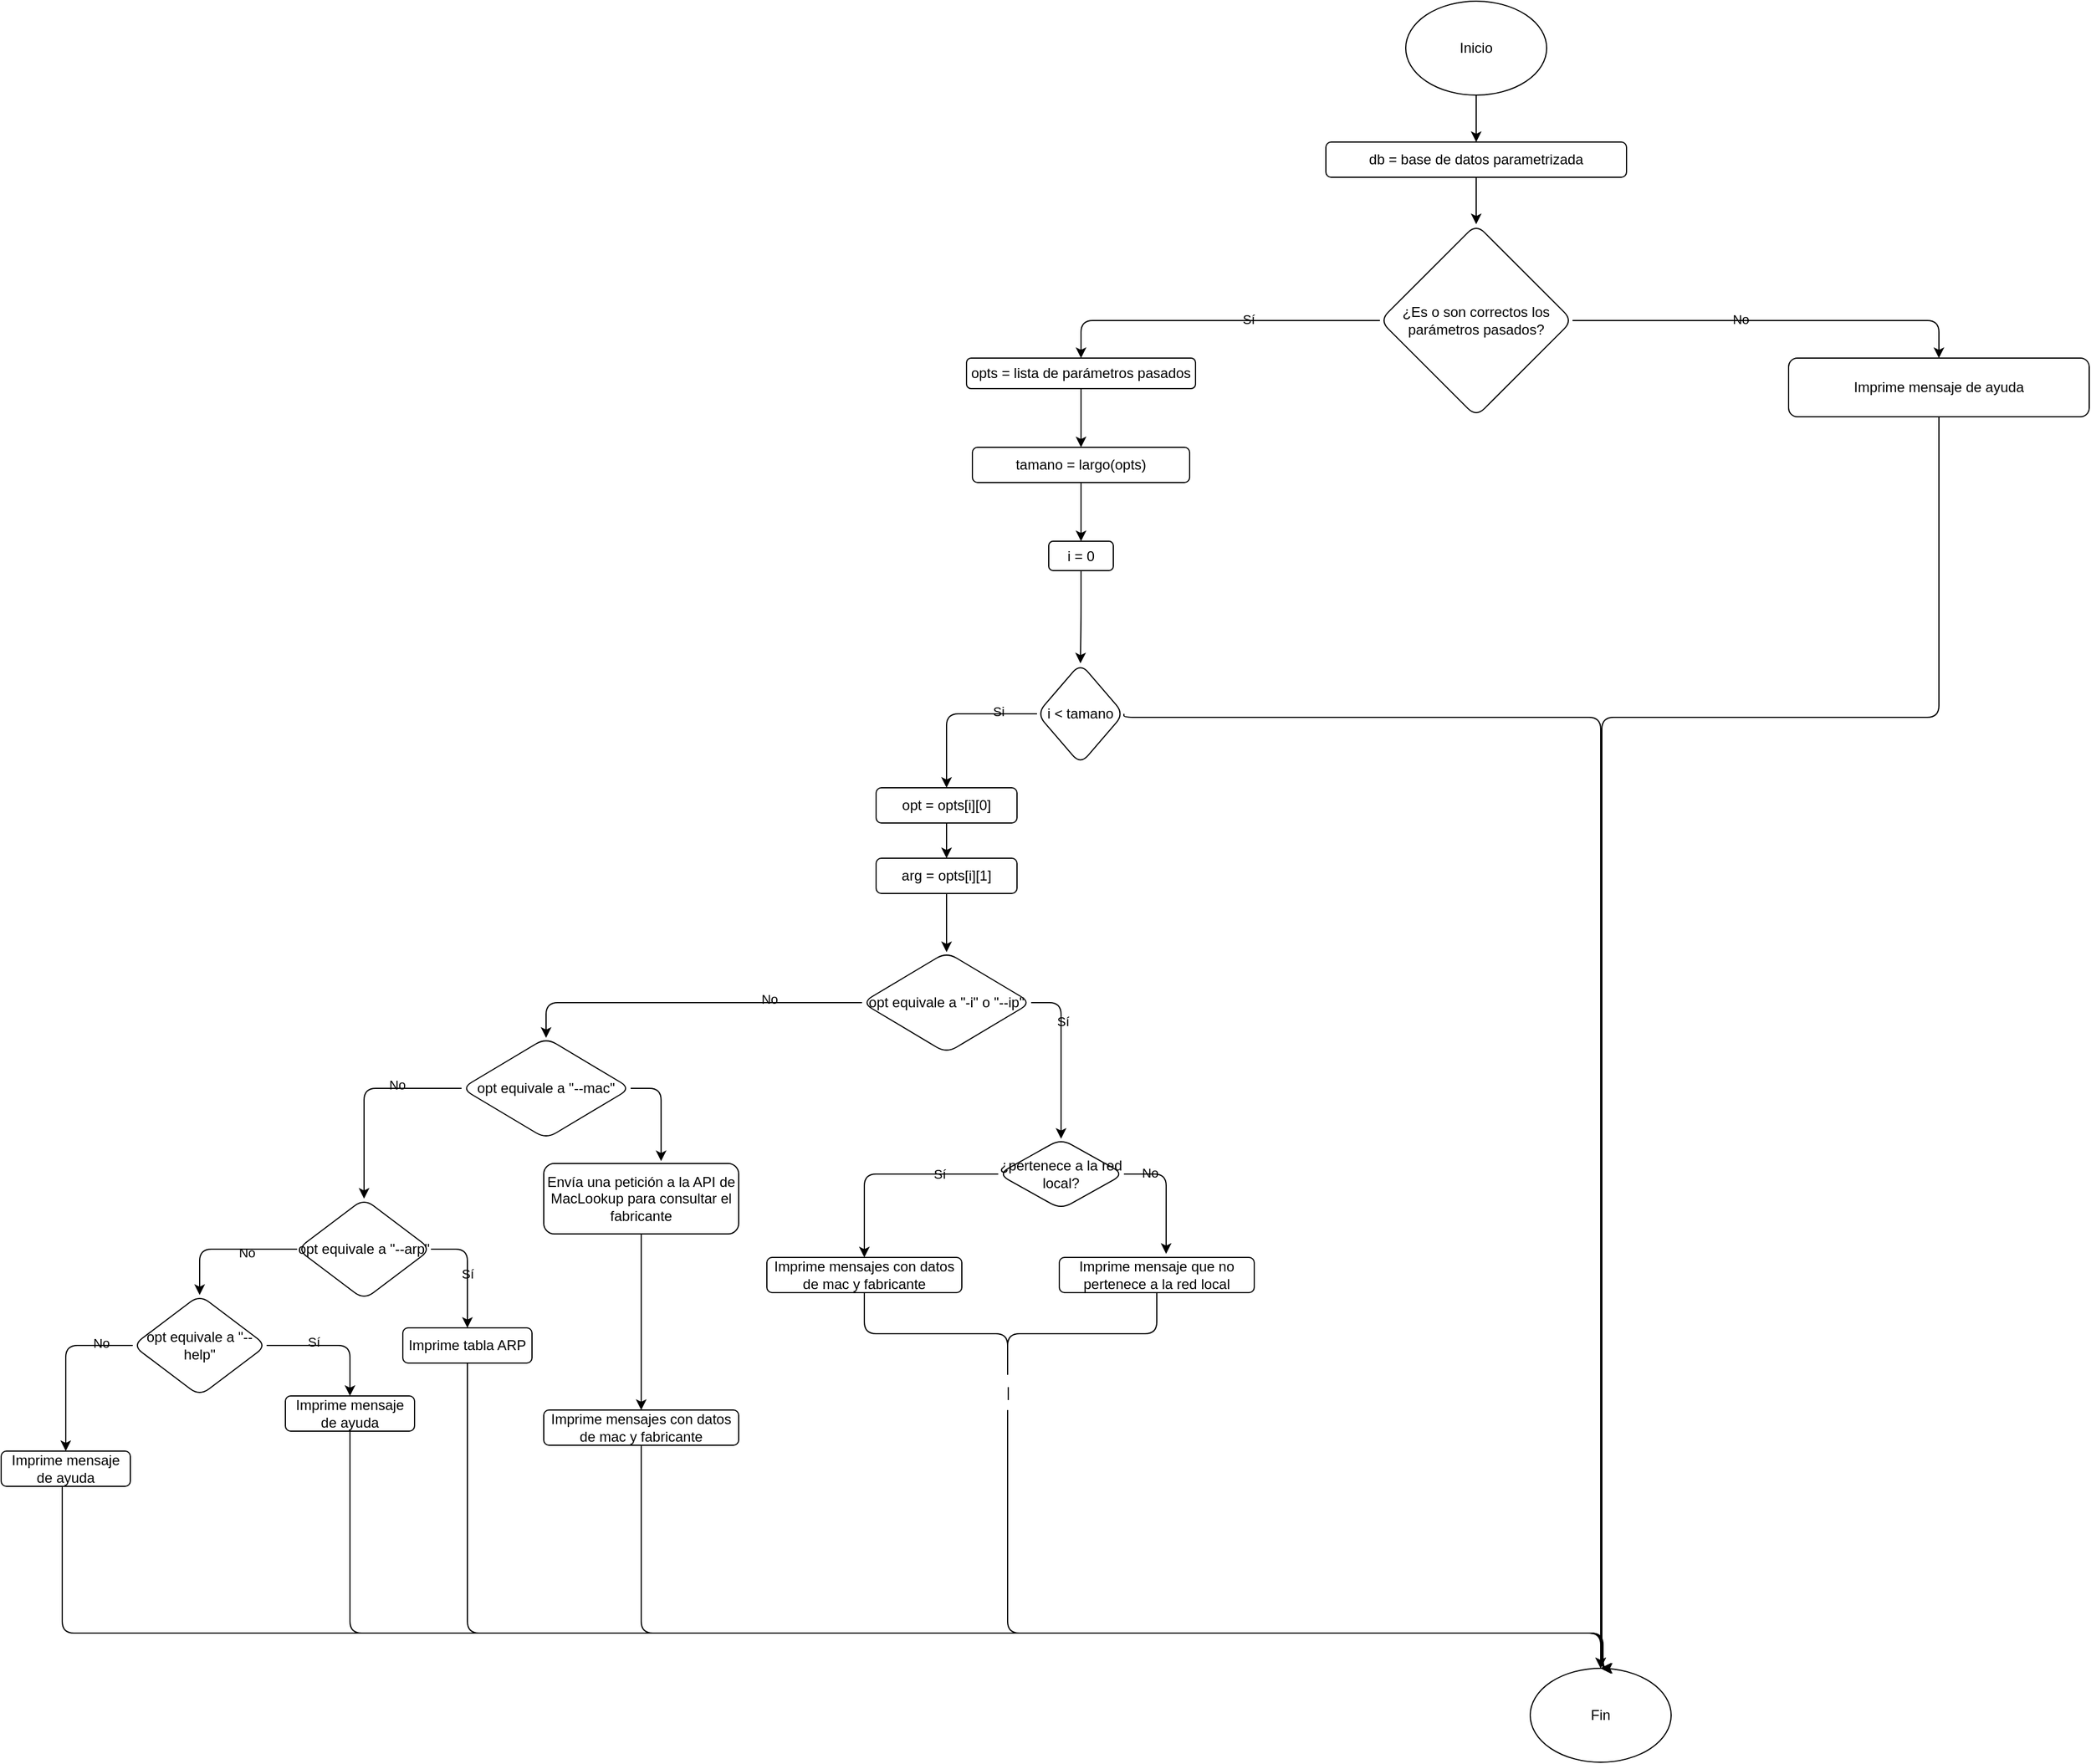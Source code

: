 <mxfile version="22.1.0" type="device">
  <diagram name="Página-1" id="l-oPlU0cFYoGMOp1IMUl">
    <mxGraphModel dx="3088" dy="822" grid="1" gridSize="10" guides="1" tooltips="1" connect="1" arrows="1" fold="1" page="1" pageScale="1" pageWidth="827" pageHeight="1169" math="0" shadow="0">
      <root>
        <mxCell id="0" />
        <mxCell id="1" parent="0" />
        <mxCell id="mbMczEi3PFRo2kPBrYpz-6" style="edgeStyle=orthogonalEdgeStyle;rounded=1;orthogonalLoop=1;jettySize=auto;html=1;exitX=0.5;exitY=1;exitDx=0;exitDy=0;entryX=0.5;entryY=0;entryDx=0;entryDy=0;labelBackgroundColor=none;fontColor=default;" parent="1" source="mbMczEi3PFRo2kPBrYpz-1" target="mbMczEi3PFRo2kPBrYpz-4" edge="1">
          <mxGeometry relative="1" as="geometry" />
        </mxCell>
        <mxCell id="mbMczEi3PFRo2kPBrYpz-1" value="db = base de datos parametrizada" style="rounded=1;whiteSpace=wrap;html=1;labelBackgroundColor=none;" parent="1" vertex="1">
          <mxGeometry x="286" y="130" width="256" height="30" as="geometry" />
        </mxCell>
        <mxCell id="mbMczEi3PFRo2kPBrYpz-18" style="edgeStyle=orthogonalEdgeStyle;rounded=1;orthogonalLoop=1;jettySize=auto;html=1;exitX=0.5;exitY=1;exitDx=0;exitDy=0;entryX=0.5;entryY=0;entryDx=0;entryDy=0;labelBackgroundColor=none;fontColor=default;" parent="1" source="mbMczEi3PFRo2kPBrYpz-2" target="mbMczEi3PFRo2kPBrYpz-16" edge="1">
          <mxGeometry relative="1" as="geometry" />
        </mxCell>
        <mxCell id="mbMczEi3PFRo2kPBrYpz-2" value="opts = lista de parámetros pasados" style="rounded=1;whiteSpace=wrap;html=1;labelBackgroundColor=none;" parent="1" vertex="1">
          <mxGeometry x="-20" y="314" width="195" height="26" as="geometry" />
        </mxCell>
        <mxCell id="mbMczEi3PFRo2kPBrYpz-7" style="edgeStyle=orthogonalEdgeStyle;rounded=1;orthogonalLoop=1;jettySize=auto;html=1;exitX=1;exitY=0.5;exitDx=0;exitDy=0;entryX=0.5;entryY=0;entryDx=0;entryDy=0;labelBackgroundColor=none;fontColor=default;" parent="1" source="mbMczEi3PFRo2kPBrYpz-4" target="mbMczEi3PFRo2kPBrYpz-5" edge="1">
          <mxGeometry relative="1" as="geometry" />
        </mxCell>
        <mxCell id="mbMczEi3PFRo2kPBrYpz-40" value="No" style="edgeLabel;html=1;align=center;verticalAlign=middle;resizable=0;points=[];labelBackgroundColor=none;rounded=1;" parent="mbMczEi3PFRo2kPBrYpz-7" vertex="1" connectable="0">
          <mxGeometry x="-0.168" y="1" relative="1" as="geometry">
            <mxPoint as="offset" />
          </mxGeometry>
        </mxCell>
        <mxCell id="mbMczEi3PFRo2kPBrYpz-11" style="edgeStyle=orthogonalEdgeStyle;rounded=1;orthogonalLoop=1;jettySize=auto;html=1;exitX=0;exitY=0.5;exitDx=0;exitDy=0;entryX=0.5;entryY=0;entryDx=0;entryDy=0;labelBackgroundColor=none;fontColor=default;" parent="1" source="mbMczEi3PFRo2kPBrYpz-4" target="mbMczEi3PFRo2kPBrYpz-2" edge="1">
          <mxGeometry relative="1" as="geometry" />
        </mxCell>
        <mxCell id="mbMczEi3PFRo2kPBrYpz-39" value="Sí" style="edgeLabel;html=1;align=center;verticalAlign=middle;resizable=0;points=[];labelBackgroundColor=none;rounded=1;" parent="mbMczEi3PFRo2kPBrYpz-11" vertex="1" connectable="0">
          <mxGeometry x="-0.214" y="-1" relative="1" as="geometry">
            <mxPoint as="offset" />
          </mxGeometry>
        </mxCell>
        <mxCell id="mbMczEi3PFRo2kPBrYpz-4" value="¿Es o son correctos los parámetros pasados?" style="rhombus;whiteSpace=wrap;html=1;labelBackgroundColor=none;rounded=1;" parent="1" vertex="1">
          <mxGeometry x="332" y="200" width="164" height="164" as="geometry" />
        </mxCell>
        <mxCell id="1iQMKe5tMAcqFYJf0V2G-4" style="edgeStyle=orthogonalEdgeStyle;rounded=1;orthogonalLoop=1;jettySize=auto;html=1;exitX=0.5;exitY=1;exitDx=0;exitDy=0;labelBackgroundColor=none;fontColor=default;" edge="1" parent="1" source="mbMczEi3PFRo2kPBrYpz-5">
          <mxGeometry relative="1" as="geometry">
            <mxPoint x="520" y="1430" as="targetPoint" />
            <Array as="points">
              <mxPoint x="808" y="620" />
              <mxPoint x="521" y="620" />
            </Array>
          </mxGeometry>
        </mxCell>
        <mxCell id="mbMczEi3PFRo2kPBrYpz-5" value="Imprime mensaje de ayuda" style="rounded=1;whiteSpace=wrap;html=1;labelBackgroundColor=none;" parent="1" vertex="1">
          <mxGeometry x="680" y="314" width="256" height="50" as="geometry" />
        </mxCell>
        <mxCell id="mbMczEi3PFRo2kPBrYpz-12" style="edgeStyle=orthogonalEdgeStyle;rounded=1;orthogonalLoop=1;jettySize=auto;html=1;exitX=0.5;exitY=1;exitDx=0;exitDy=0;entryX=0.5;entryY=0;entryDx=0;entryDy=0;labelBackgroundColor=none;fontColor=default;" parent="1" source="mbMczEi3PFRo2kPBrYpz-8" target="mbMczEi3PFRo2kPBrYpz-1" edge="1">
          <mxGeometry relative="1" as="geometry" />
        </mxCell>
        <mxCell id="mbMczEi3PFRo2kPBrYpz-8" value="Inicio" style="ellipse;whiteSpace=wrap;html=1;labelBackgroundColor=none;rounded=1;" parent="1" vertex="1">
          <mxGeometry x="354" y="10" width="120" height="80" as="geometry" />
        </mxCell>
        <mxCell id="mbMczEi3PFRo2kPBrYpz-13" value="Fin" style="ellipse;whiteSpace=wrap;html=1;labelBackgroundColor=none;rounded=1;" parent="1" vertex="1">
          <mxGeometry x="460" y="1430" width="120" height="80" as="geometry" />
        </mxCell>
        <mxCell id="mbMczEi3PFRo2kPBrYpz-26" style="edgeStyle=orthogonalEdgeStyle;rounded=1;orthogonalLoop=1;jettySize=auto;html=1;exitX=0;exitY=0.5;exitDx=0;exitDy=0;entryX=0.5;entryY=0;entryDx=0;entryDy=0;labelBackgroundColor=none;fontColor=default;" parent="1" source="mbMczEi3PFRo2kPBrYpz-15" target="mbMczEi3PFRo2kPBrYpz-25" edge="1">
          <mxGeometry relative="1" as="geometry" />
        </mxCell>
        <mxCell id="mbMczEi3PFRo2kPBrYpz-56" value="Si" style="edgeLabel;html=1;align=center;verticalAlign=middle;resizable=0;points=[];labelBackgroundColor=none;rounded=1;" parent="mbMczEi3PFRo2kPBrYpz-26" vertex="1" connectable="0">
          <mxGeometry x="-0.529" y="-2" relative="1" as="geometry">
            <mxPoint as="offset" />
          </mxGeometry>
        </mxCell>
        <mxCell id="1iQMKe5tMAcqFYJf0V2G-9" style="edgeStyle=orthogonalEdgeStyle;rounded=1;orthogonalLoop=1;jettySize=auto;html=1;exitX=1;exitY=0.5;exitDx=0;exitDy=0;entryX=0.5;entryY=0;entryDx=0;entryDy=0;labelBackgroundColor=none;fontColor=default;" edge="1" parent="1" source="mbMczEi3PFRo2kPBrYpz-15" target="mbMczEi3PFRo2kPBrYpz-13">
          <mxGeometry relative="1" as="geometry">
            <Array as="points">
              <mxPoint x="114" y="620" />
              <mxPoint x="520" y="620" />
            </Array>
          </mxGeometry>
        </mxCell>
        <mxCell id="mbMczEi3PFRo2kPBrYpz-15" value="i &amp;lt; tamano" style="rhombus;whiteSpace=wrap;html=1;labelBackgroundColor=none;rounded=1;" parent="1" vertex="1">
          <mxGeometry x="40" y="574" width="74" height="86" as="geometry" />
        </mxCell>
        <mxCell id="mbMczEi3PFRo2kPBrYpz-19" style="edgeStyle=orthogonalEdgeStyle;rounded=1;orthogonalLoop=1;jettySize=auto;html=1;exitX=0.5;exitY=1;exitDx=0;exitDy=0;entryX=0.5;entryY=0;entryDx=0;entryDy=0;labelBackgroundColor=none;fontColor=default;" parent="1" source="mbMczEi3PFRo2kPBrYpz-16" target="mbMczEi3PFRo2kPBrYpz-17" edge="1">
          <mxGeometry relative="1" as="geometry" />
        </mxCell>
        <mxCell id="mbMczEi3PFRo2kPBrYpz-16" value="tamano = largo(opts)" style="rounded=1;whiteSpace=wrap;html=1;labelBackgroundColor=none;" parent="1" vertex="1">
          <mxGeometry x="-15" y="390" width="185" height="30" as="geometry" />
        </mxCell>
        <mxCell id="mbMczEi3PFRo2kPBrYpz-20" style="edgeStyle=orthogonalEdgeStyle;rounded=1;orthogonalLoop=1;jettySize=auto;html=1;exitX=0.5;exitY=1;exitDx=0;exitDy=0;entryX=0.5;entryY=0;entryDx=0;entryDy=0;labelBackgroundColor=none;fontColor=default;" parent="1" source="mbMczEi3PFRo2kPBrYpz-17" target="mbMczEi3PFRo2kPBrYpz-15" edge="1">
          <mxGeometry relative="1" as="geometry" />
        </mxCell>
        <mxCell id="mbMczEi3PFRo2kPBrYpz-17" value="i = 0" style="rounded=1;whiteSpace=wrap;html=1;labelBackgroundColor=none;" parent="1" vertex="1">
          <mxGeometry x="50" y="470" width="55" height="25" as="geometry" />
        </mxCell>
        <mxCell id="mbMczEi3PFRo2kPBrYpz-29" style="edgeStyle=orthogonalEdgeStyle;rounded=1;orthogonalLoop=1;jettySize=auto;html=1;exitX=0.5;exitY=1;exitDx=0;exitDy=0;entryX=0.5;entryY=0;entryDx=0;entryDy=0;labelBackgroundColor=none;fontColor=default;" parent="1" source="mbMczEi3PFRo2kPBrYpz-25" target="mbMczEi3PFRo2kPBrYpz-28" edge="1">
          <mxGeometry relative="1" as="geometry" />
        </mxCell>
        <mxCell id="mbMczEi3PFRo2kPBrYpz-25" value="opt = opts[i][0]" style="rounded=1;whiteSpace=wrap;html=1;labelBackgroundColor=none;" parent="1" vertex="1">
          <mxGeometry x="-97" y="680" width="120" height="30" as="geometry" />
        </mxCell>
        <mxCell id="mbMczEi3PFRo2kPBrYpz-75" style="edgeStyle=orthogonalEdgeStyle;rounded=1;orthogonalLoop=1;jettySize=auto;html=1;exitX=0.5;exitY=1;exitDx=0;exitDy=0;entryX=0.5;entryY=0;entryDx=0;entryDy=0;labelBackgroundColor=none;fontColor=default;" parent="1" source="mbMczEi3PFRo2kPBrYpz-28" target="mbMczEi3PFRo2kPBrYpz-31" edge="1">
          <mxGeometry relative="1" as="geometry" />
        </mxCell>
        <mxCell id="mbMczEi3PFRo2kPBrYpz-28" value="arg = opts[i][1]" style="rounded=1;whiteSpace=wrap;html=1;labelBackgroundColor=none;" parent="1" vertex="1">
          <mxGeometry x="-97" y="740" width="120" height="30" as="geometry" />
        </mxCell>
        <mxCell id="mbMczEi3PFRo2kPBrYpz-58" style="edgeStyle=orthogonalEdgeStyle;rounded=1;orthogonalLoop=1;jettySize=auto;html=1;exitX=1;exitY=0.5;exitDx=0;exitDy=0;entryX=0.5;entryY=0;entryDx=0;entryDy=0;labelBackgroundColor=none;fontColor=default;" parent="1" source="mbMczEi3PFRo2kPBrYpz-31" target="mbMczEi3PFRo2kPBrYpz-34" edge="1">
          <mxGeometry relative="1" as="geometry" />
        </mxCell>
        <mxCell id="mbMczEi3PFRo2kPBrYpz-63" value="Sí" style="edgeLabel;html=1;align=center;verticalAlign=middle;resizable=0;points=[];labelBackgroundColor=none;rounded=1;" parent="mbMczEi3PFRo2kPBrYpz-58" vertex="1" connectable="0">
          <mxGeometry x="-0.423" y="1" relative="1" as="geometry">
            <mxPoint as="offset" />
          </mxGeometry>
        </mxCell>
        <mxCell id="mbMczEi3PFRo2kPBrYpz-108" style="edgeStyle=orthogonalEdgeStyle;rounded=1;orthogonalLoop=1;jettySize=auto;html=1;exitX=0;exitY=0.5;exitDx=0;exitDy=0;entryX=0.5;entryY=0;entryDx=0;entryDy=0;labelBackgroundColor=none;fontColor=default;" parent="1" source="mbMczEi3PFRo2kPBrYpz-31" target="mbMczEi3PFRo2kPBrYpz-61" edge="1">
          <mxGeometry relative="1" as="geometry" />
        </mxCell>
        <mxCell id="mbMczEi3PFRo2kPBrYpz-109" value="No" style="edgeLabel;html=1;align=center;verticalAlign=middle;resizable=0;points=[];labelBackgroundColor=none;rounded=1;" parent="mbMczEi3PFRo2kPBrYpz-108" vertex="1" connectable="0">
          <mxGeometry x="-0.473" y="-3" relative="1" as="geometry">
            <mxPoint as="offset" />
          </mxGeometry>
        </mxCell>
        <mxCell id="mbMczEi3PFRo2kPBrYpz-31" value="opt equivale a &quot;-i&quot; o &quot;--ip&quot;" style="rhombus;whiteSpace=wrap;html=1;labelBackgroundColor=none;rounded=1;" parent="1" vertex="1">
          <mxGeometry x="-109" y="820" width="144" height="86" as="geometry" />
        </mxCell>
        <mxCell id="mbMczEi3PFRo2kPBrYpz-41" style="edgeStyle=orthogonalEdgeStyle;rounded=1;orthogonalLoop=1;jettySize=auto;html=1;exitX=0;exitY=0.5;exitDx=0;exitDy=0;entryX=0.5;entryY=0;entryDx=0;entryDy=0;labelBackgroundColor=none;fontColor=default;" parent="1" source="mbMczEi3PFRo2kPBrYpz-34" target="mbMczEi3PFRo2kPBrYpz-36" edge="1">
          <mxGeometry relative="1" as="geometry" />
        </mxCell>
        <mxCell id="mbMczEi3PFRo2kPBrYpz-100" value="Sí" style="edgeLabel;html=1;align=center;verticalAlign=middle;resizable=0;points=[];labelBackgroundColor=none;rounded=1;" parent="mbMczEi3PFRo2kPBrYpz-41" vertex="1" connectable="0">
          <mxGeometry x="-0.453" relative="1" as="geometry">
            <mxPoint as="offset" />
          </mxGeometry>
        </mxCell>
        <mxCell id="mbMczEi3PFRo2kPBrYpz-42" style="edgeStyle=orthogonalEdgeStyle;rounded=1;orthogonalLoop=1;jettySize=auto;html=1;exitX=1;exitY=0.5;exitDx=0;exitDy=0;entryX=0.548;entryY=-0.1;entryDx=0;entryDy=0;entryPerimeter=0;labelBackgroundColor=none;fontColor=default;" parent="1" source="mbMczEi3PFRo2kPBrYpz-34" target="mbMczEi3PFRo2kPBrYpz-38" edge="1">
          <mxGeometry relative="1" as="geometry" />
        </mxCell>
        <mxCell id="mbMczEi3PFRo2kPBrYpz-101" value="No" style="edgeLabel;html=1;align=center;verticalAlign=middle;resizable=0;points=[];labelBackgroundColor=none;rounded=1;" parent="mbMczEi3PFRo2kPBrYpz-42" vertex="1" connectable="0">
          <mxGeometry x="-0.588" y="1" relative="1" as="geometry">
            <mxPoint as="offset" />
          </mxGeometry>
        </mxCell>
        <mxCell id="mbMczEi3PFRo2kPBrYpz-34" value="¿pertenece a la red local?" style="rhombus;whiteSpace=wrap;html=1;labelBackgroundColor=none;rounded=1;" parent="1" vertex="1">
          <mxGeometry x="7" y="979" width="107" height="60" as="geometry" />
        </mxCell>
        <mxCell id="mbMczEi3PFRo2kPBrYpz-52" style="edgeStyle=orthogonalEdgeStyle;rounded=1;orthogonalLoop=1;jettySize=auto;html=1;exitX=0.5;exitY=1;exitDx=0;exitDy=0;endArrow=none;endFill=0;labelBackgroundColor=none;fontColor=default;" parent="1" source="mbMczEi3PFRo2kPBrYpz-36" target="mbMczEi3PFRo2kPBrYpz-47" edge="1">
          <mxGeometry relative="1" as="geometry" />
        </mxCell>
        <mxCell id="mbMczEi3PFRo2kPBrYpz-36" value="Imprime mensajes con datos de mac y fabricante" style="rounded=1;whiteSpace=wrap;html=1;labelBackgroundColor=none;" parent="1" vertex="1">
          <mxGeometry x="-190" y="1080" width="166" height="30" as="geometry" />
        </mxCell>
        <mxCell id="mbMczEi3PFRo2kPBrYpz-51" style="edgeStyle=orthogonalEdgeStyle;rounded=1;orthogonalLoop=1;jettySize=auto;html=1;exitX=0.5;exitY=1;exitDx=0;exitDy=0;endArrow=none;endFill=0;labelBackgroundColor=none;fontColor=default;" parent="1" source="mbMczEi3PFRo2kPBrYpz-38" target="mbMczEi3PFRo2kPBrYpz-47" edge="1">
          <mxGeometry relative="1" as="geometry" />
        </mxCell>
        <mxCell id="mbMczEi3PFRo2kPBrYpz-38" value="Imprime mensaje que no pertenece a la red local" style="rounded=1;whiteSpace=wrap;html=1;labelBackgroundColor=none;" parent="1" vertex="1">
          <mxGeometry x="59" y="1080" width="166" height="30" as="geometry" />
        </mxCell>
        <mxCell id="1iQMKe5tMAcqFYJf0V2G-8" style="edgeStyle=orthogonalEdgeStyle;rounded=1;orthogonalLoop=1;jettySize=auto;html=1;labelBackgroundColor=none;fontColor=default;" edge="1" parent="1" source="mbMczEi3PFRo2kPBrYpz-47">
          <mxGeometry relative="1" as="geometry">
            <mxPoint x="520" y="1430" as="targetPoint" />
            <Array as="points">
              <mxPoint x="15" y="1400" />
              <mxPoint x="521" y="1400" />
            </Array>
          </mxGeometry>
        </mxCell>
        <mxCell id="mbMczEi3PFRo2kPBrYpz-47" value="|" style="text;html=1;align=center;verticalAlign=middle;resizable=0;points=[];autosize=1;strokeColor=none;fillColor=none;labelBackgroundColor=none;rounded=1;" parent="1" vertex="1">
          <mxGeometry y="1180" width="30" height="30" as="geometry" />
        </mxCell>
        <mxCell id="mbMczEi3PFRo2kPBrYpz-72" style="edgeStyle=orthogonalEdgeStyle;rounded=1;orthogonalLoop=1;jettySize=auto;html=1;exitX=0;exitY=0.5;exitDx=0;exitDy=0;entryX=0.5;entryY=0;entryDx=0;entryDy=0;labelBackgroundColor=none;fontColor=default;" parent="1" source="mbMczEi3PFRo2kPBrYpz-61" target="mbMczEi3PFRo2kPBrYpz-81" edge="1">
          <mxGeometry relative="1" as="geometry">
            <mxPoint x="-548" y="1080" as="targetPoint" />
          </mxGeometry>
        </mxCell>
        <mxCell id="mbMczEi3PFRo2kPBrYpz-80" value="No" style="edgeLabel;html=1;align=center;verticalAlign=middle;resizable=0;points=[];labelBackgroundColor=none;rounded=1;" parent="mbMczEi3PFRo2kPBrYpz-72" vertex="1" connectable="0">
          <mxGeometry x="-0.371" y="-3" relative="1" as="geometry">
            <mxPoint as="offset" />
          </mxGeometry>
        </mxCell>
        <mxCell id="mbMczEi3PFRo2kPBrYpz-61" value="opt equivale a &quot;--mac&quot;" style="rhombus;whiteSpace=wrap;html=1;labelBackgroundColor=none;rounded=1;" parent="1" vertex="1">
          <mxGeometry x="-450" y="893" width="144" height="86" as="geometry" />
        </mxCell>
        <mxCell id="mbMczEi3PFRo2kPBrYpz-69" style="edgeStyle=orthogonalEdgeStyle;rounded=1;orthogonalLoop=1;jettySize=auto;html=1;endArrow=none;endFill=0;labelBackgroundColor=none;fontColor=default;" parent="1" edge="1">
          <mxGeometry relative="1" as="geometry">
            <mxPoint x="20" y="1400" as="targetPoint" />
            <mxPoint x="-154" y="1400" as="sourcePoint" />
          </mxGeometry>
        </mxCell>
        <mxCell id="1iQMKe5tMAcqFYJf0V2G-7" style="edgeStyle=orthogonalEdgeStyle;rounded=1;orthogonalLoop=1;jettySize=auto;html=1;exitX=0.5;exitY=1;exitDx=0;exitDy=0;labelBackgroundColor=none;fontColor=default;" edge="1" parent="1" source="mbMczEi3PFRo2kPBrYpz-76">
          <mxGeometry relative="1" as="geometry">
            <mxPoint x="520" y="1430" as="targetPoint" />
            <Array as="points">
              <mxPoint x="-297" y="1400" />
              <mxPoint x="521" y="1400" />
            </Array>
          </mxGeometry>
        </mxCell>
        <mxCell id="mbMczEi3PFRo2kPBrYpz-76" value="Imprime mensajes con datos de mac y fabricante" style="rounded=1;whiteSpace=wrap;html=1;labelBackgroundColor=none;" parent="1" vertex="1">
          <mxGeometry x="-380" y="1210" width="166" height="30" as="geometry" />
        </mxCell>
        <mxCell id="mbMczEi3PFRo2kPBrYpz-84" style="edgeStyle=orthogonalEdgeStyle;rounded=1;orthogonalLoop=1;jettySize=auto;html=1;exitX=1;exitY=0.5;exitDx=0;exitDy=0;entryX=0.5;entryY=0;entryDx=0;entryDy=0;labelBackgroundColor=none;fontColor=default;" parent="1" source="mbMczEi3PFRo2kPBrYpz-81" target="mbMczEi3PFRo2kPBrYpz-83" edge="1">
          <mxGeometry relative="1" as="geometry" />
        </mxCell>
        <mxCell id="mbMczEi3PFRo2kPBrYpz-106" value="Sí" style="edgeLabel;html=1;align=center;verticalAlign=middle;resizable=0;points=[];labelBackgroundColor=none;rounded=1;" parent="mbMczEi3PFRo2kPBrYpz-84" vertex="1" connectable="0">
          <mxGeometry x="0.061" relative="1" as="geometry">
            <mxPoint as="offset" />
          </mxGeometry>
        </mxCell>
        <mxCell id="mbMczEi3PFRo2kPBrYpz-88" style="edgeStyle=orthogonalEdgeStyle;rounded=1;orthogonalLoop=1;jettySize=auto;html=1;exitX=0;exitY=0.5;exitDx=0;exitDy=0;entryX=0.5;entryY=0;entryDx=0;entryDy=0;labelBackgroundColor=none;fontColor=default;" parent="1" source="mbMczEi3PFRo2kPBrYpz-81" target="mbMczEi3PFRo2kPBrYpz-87" edge="1">
          <mxGeometry relative="1" as="geometry" />
        </mxCell>
        <mxCell id="mbMczEi3PFRo2kPBrYpz-102" value="No" style="edgeLabel;html=1;align=center;verticalAlign=middle;resizable=0;points=[];labelBackgroundColor=none;rounded=1;" parent="mbMczEi3PFRo2kPBrYpz-88" vertex="1" connectable="0">
          <mxGeometry x="-0.295" y="3" relative="1" as="geometry">
            <mxPoint as="offset" />
          </mxGeometry>
        </mxCell>
        <mxCell id="mbMczEi3PFRo2kPBrYpz-81" value="opt equivale a &quot;--arp&quot;" style="rhombus;whiteSpace=wrap;html=1;labelBackgroundColor=none;rounded=1;" parent="1" vertex="1">
          <mxGeometry x="-590" y="1030" width="114" height="86" as="geometry" />
        </mxCell>
        <mxCell id="1iQMKe5tMAcqFYJf0V2G-6" style="edgeStyle=orthogonalEdgeStyle;rounded=1;orthogonalLoop=1;jettySize=auto;html=1;exitX=0.5;exitY=1;exitDx=0;exitDy=0;labelBackgroundColor=none;fontColor=default;" edge="1" parent="1" source="mbMczEi3PFRo2kPBrYpz-83">
          <mxGeometry relative="1" as="geometry">
            <mxPoint x="521" y="1430" as="targetPoint" />
            <Array as="points">
              <mxPoint x="-445" y="1400" />
              <mxPoint x="522" y="1400" />
            </Array>
          </mxGeometry>
        </mxCell>
        <mxCell id="mbMczEi3PFRo2kPBrYpz-83" value="Imprime tabla ARP" style="rounded=1;whiteSpace=wrap;html=1;labelBackgroundColor=none;" parent="1" vertex="1">
          <mxGeometry x="-500" y="1140" width="110" height="30" as="geometry" />
        </mxCell>
        <mxCell id="mbMczEi3PFRo2kPBrYpz-90" style="edgeStyle=orthogonalEdgeStyle;rounded=1;orthogonalLoop=1;jettySize=auto;html=1;exitX=1;exitY=0.5;exitDx=0;exitDy=0;entryX=0.5;entryY=0;entryDx=0;entryDy=0;labelBackgroundColor=none;fontColor=default;" parent="1" source="mbMczEi3PFRo2kPBrYpz-87" target="mbMczEi3PFRo2kPBrYpz-89" edge="1">
          <mxGeometry relative="1" as="geometry" />
        </mxCell>
        <mxCell id="mbMczEi3PFRo2kPBrYpz-104" value="Sí" style="edgeLabel;html=1;align=center;verticalAlign=middle;resizable=0;points=[];labelBackgroundColor=none;rounded=1;" parent="mbMczEi3PFRo2kPBrYpz-90" vertex="1" connectable="0">
          <mxGeometry x="-0.298" y="3" relative="1" as="geometry">
            <mxPoint as="offset" />
          </mxGeometry>
        </mxCell>
        <mxCell id="mbMczEi3PFRo2kPBrYpz-95" style="edgeStyle=orthogonalEdgeStyle;rounded=1;orthogonalLoop=1;jettySize=auto;html=1;exitX=0;exitY=0.5;exitDx=0;exitDy=0;entryX=0.5;entryY=0;entryDx=0;entryDy=0;labelBackgroundColor=none;fontColor=default;" parent="1" source="mbMczEi3PFRo2kPBrYpz-87" target="mbMczEi3PFRo2kPBrYpz-94" edge="1">
          <mxGeometry relative="1" as="geometry" />
        </mxCell>
        <mxCell id="mbMczEi3PFRo2kPBrYpz-103" value="No" style="edgeLabel;html=1;align=center;verticalAlign=middle;resizable=0;points=[];labelBackgroundColor=none;rounded=1;" parent="mbMczEi3PFRo2kPBrYpz-95" vertex="1" connectable="0">
          <mxGeometry x="-0.633" y="-2" relative="1" as="geometry">
            <mxPoint as="offset" />
          </mxGeometry>
        </mxCell>
        <mxCell id="mbMczEi3PFRo2kPBrYpz-87" value="opt equivale a &quot;--help&quot;" style="rhombus;whiteSpace=wrap;html=1;labelBackgroundColor=none;rounded=1;" parent="1" vertex="1">
          <mxGeometry x="-730" y="1112" width="114" height="86" as="geometry" />
        </mxCell>
        <mxCell id="1iQMKe5tMAcqFYJf0V2G-5" style="edgeStyle=orthogonalEdgeStyle;rounded=1;orthogonalLoop=1;jettySize=auto;html=1;exitX=0.5;exitY=1;exitDx=0;exitDy=0;labelBackgroundColor=none;fontColor=default;" edge="1" parent="1" source="mbMczEi3PFRo2kPBrYpz-89">
          <mxGeometry relative="1" as="geometry">
            <mxPoint x="520" y="1430" as="targetPoint" />
            <Array as="points">
              <mxPoint x="-545" y="1400" />
              <mxPoint x="521" y="1400" />
            </Array>
          </mxGeometry>
        </mxCell>
        <mxCell id="mbMczEi3PFRo2kPBrYpz-89" value="Imprime mensaje de ayuda" style="rounded=1;whiteSpace=wrap;html=1;labelBackgroundColor=none;" parent="1" vertex="1">
          <mxGeometry x="-600" y="1198" width="110" height="30" as="geometry" />
        </mxCell>
        <mxCell id="mbMczEi3PFRo2kPBrYpz-99" style="edgeStyle=orthogonalEdgeStyle;rounded=1;orthogonalLoop=1;jettySize=auto;html=1;exitX=1;exitY=0.5;exitDx=0;exitDy=0;entryX=0.5;entryY=0;entryDx=0;entryDy=0;labelBackgroundColor=none;fontColor=default;" parent="1" source="mbMczEi3PFRo2kPBrYpz-94" target="mbMczEi3PFRo2kPBrYpz-13" edge="1">
          <mxGeometry relative="1" as="geometry">
            <Array as="points">
              <mxPoint x="-790" y="1260" />
              <mxPoint x="-790" y="1400" />
              <mxPoint x="520" y="1400" />
            </Array>
          </mxGeometry>
        </mxCell>
        <mxCell id="mbMczEi3PFRo2kPBrYpz-94" value="Imprime mensaje de ayuda" style="rounded=1;whiteSpace=wrap;html=1;labelBackgroundColor=none;" parent="1" vertex="1">
          <mxGeometry x="-842" y="1245" width="110" height="30" as="geometry" />
        </mxCell>
        <mxCell id="1iQMKe5tMAcqFYJf0V2G-12" style="edgeStyle=orthogonalEdgeStyle;rounded=1;orthogonalLoop=1;jettySize=auto;html=1;exitX=0.5;exitY=1;exitDx=0;exitDy=0;entryX=0.5;entryY=0;entryDx=0;entryDy=0;labelBackgroundColor=none;fontColor=default;" edge="1" parent="1" source="1iQMKe5tMAcqFYJf0V2G-10" target="mbMczEi3PFRo2kPBrYpz-76">
          <mxGeometry relative="1" as="geometry" />
        </mxCell>
        <mxCell id="1iQMKe5tMAcqFYJf0V2G-10" value="Envía una petición a la API de MacLookup para consultar el fabricante" style="rounded=1;whiteSpace=wrap;html=1;labelBackgroundColor=none;" vertex="1" parent="1">
          <mxGeometry x="-380" y="1000" width="166" height="60" as="geometry" />
        </mxCell>
        <mxCell id="1iQMKe5tMAcqFYJf0V2G-11" style="edgeStyle=orthogonalEdgeStyle;rounded=1;orthogonalLoop=1;jettySize=auto;html=1;exitX=1;exitY=0.5;exitDx=0;exitDy=0;entryX=0.602;entryY=-0.033;entryDx=0;entryDy=0;entryPerimeter=0;labelBackgroundColor=none;fontColor=default;" edge="1" parent="1" source="mbMczEi3PFRo2kPBrYpz-61" target="1iQMKe5tMAcqFYJf0V2G-10">
          <mxGeometry relative="1" as="geometry" />
        </mxCell>
      </root>
    </mxGraphModel>
  </diagram>
</mxfile>
